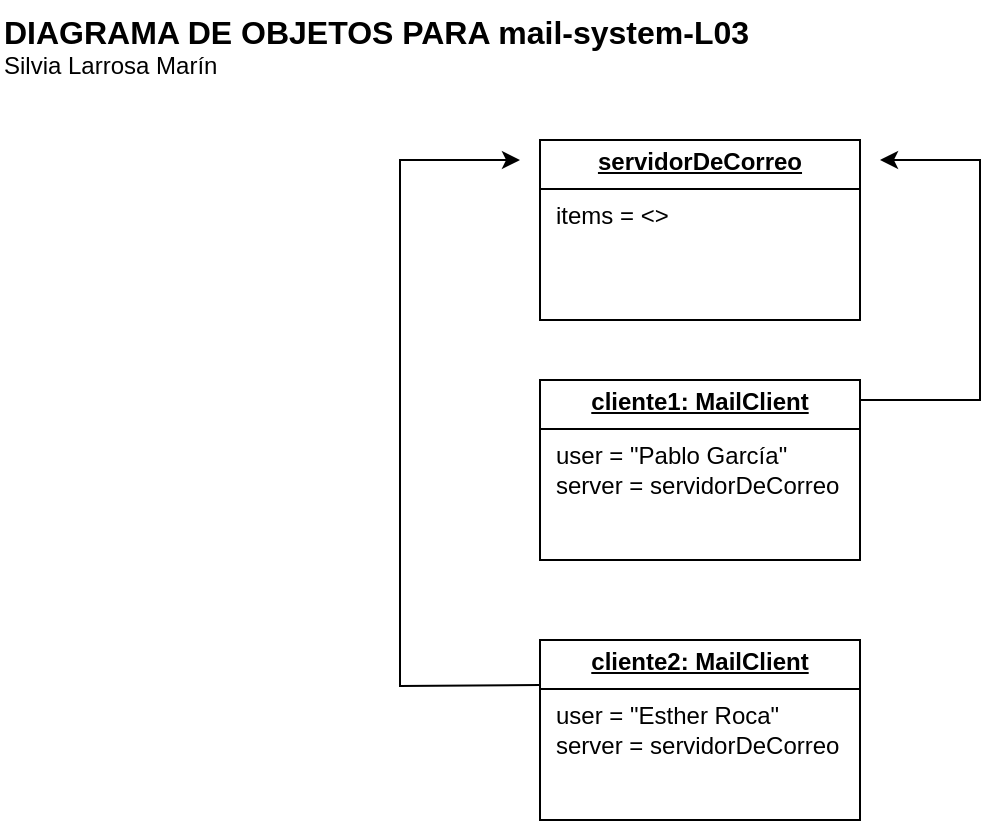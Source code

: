 <mxfile version="28.2.5">
  <diagram name="Página-1" id="l93MWxGLbegN21TK43Um">
    <mxGraphModel dx="2066" dy="937" grid="1" gridSize="10" guides="1" tooltips="1" connect="1" arrows="1" fold="1" page="1" pageScale="1" pageWidth="827" pageHeight="1169" math="0" shadow="0">
      <root>
        <mxCell id="0" />
        <mxCell id="1" parent="0" />
        <mxCell id="3NnzdsYyJ8TNGb7cjwty-1" value="&lt;p style=&quot;margin: 4px 0px 0px; text-align: center; text-decoration: underline;&quot;&gt;&lt;b&gt;servidorDeCorreo&lt;/b&gt;&lt;/p&gt;&lt;hr size=&quot;1&quot; style=&quot;border-style:solid;&quot;&gt;&lt;p style=&quot;margin:0px;margin-left:8px;&quot;&gt;items = &amp;lt;&amp;gt;&lt;/p&gt;" style="verticalAlign=top;align=left;overflow=fill;html=1;whiteSpace=wrap;" vertex="1" parent="1">
          <mxGeometry x="310" y="110" width="160" height="90" as="geometry" />
        </mxCell>
        <mxCell id="3NnzdsYyJ8TNGb7cjwty-2" value="&lt;p style=&quot;margin: 4px 0px 0px; text-align: center; text-decoration: underline;&quot;&gt;&lt;b&gt;cliente1: MailClient&lt;/b&gt;&lt;/p&gt;&lt;hr size=&quot;1&quot; style=&quot;border-style:solid;&quot;&gt;&lt;p style=&quot;margin:0px;margin-left:8px;&quot;&gt;user = &quot;Pablo García&quot;&lt;/p&gt;&lt;p style=&quot;margin:0px;margin-left:8px;&quot;&gt;server = servidorDeCorreo&lt;/p&gt;" style="verticalAlign=top;align=left;overflow=fill;html=1;whiteSpace=wrap;" vertex="1" parent="1">
          <mxGeometry x="310" y="230" width="160" height="90" as="geometry" />
        </mxCell>
        <mxCell id="3NnzdsYyJ8TNGb7cjwty-3" value="&lt;p style=&quot;margin: 4px 0px 0px; text-align: center; text-decoration: underline;&quot;&gt;&lt;b&gt;cliente2: MailClient&lt;/b&gt;&lt;/p&gt;&lt;hr size=&quot;1&quot; style=&quot;border-style:solid;&quot;&gt;&lt;p style=&quot;margin:0px;margin-left:8px;&quot;&gt;user = &quot;Esther Roca&quot;&lt;/p&gt;&lt;p style=&quot;margin:0px;margin-left:8px;&quot;&gt;server = servidorDeCorreo&lt;/p&gt;" style="verticalAlign=top;align=left;overflow=fill;html=1;whiteSpace=wrap;" vertex="1" parent="1">
          <mxGeometry x="310" y="360" width="160" height="90" as="geometry" />
        </mxCell>
        <mxCell id="3NnzdsYyJ8TNGb7cjwty-4" value="" style="endArrow=classic;html=1;rounded=0;exitX=1;exitY=0.111;exitDx=0;exitDy=0;exitPerimeter=0;" edge="1" parent="1" source="3NnzdsYyJ8TNGb7cjwty-2">
          <mxGeometry width="50" height="50" relative="1" as="geometry">
            <mxPoint x="530" y="480" as="sourcePoint" />
            <mxPoint x="480" y="120" as="targetPoint" />
            <Array as="points">
              <mxPoint x="530" y="240" />
              <mxPoint x="530" y="120" />
            </Array>
          </mxGeometry>
        </mxCell>
        <mxCell id="3NnzdsYyJ8TNGb7cjwty-5" value="" style="endArrow=classic;html=1;rounded=0;exitX=0;exitY=0.25;exitDx=0;exitDy=0;" edge="1" parent="1" source="3NnzdsYyJ8TNGb7cjwty-3">
          <mxGeometry width="50" height="50" relative="1" as="geometry">
            <mxPoint x="300" y="380" as="sourcePoint" />
            <mxPoint x="300" y="120" as="targetPoint" />
            <Array as="points">
              <mxPoint x="240" y="383" />
              <mxPoint x="240" y="120" />
            </Array>
          </mxGeometry>
        </mxCell>
        <mxCell id="3NnzdsYyJ8TNGb7cjwty-6" value="&lt;div&gt;&lt;font style=&quot;font-size: 16px;&quot;&gt;&lt;b&gt;DIAGRAMA DE OBJETOS PARA mail-system-L03&lt;/b&gt;&lt;/font&gt;&lt;/div&gt;&lt;div&gt;Silvia Larrosa Marín&lt;/div&gt;" style="text;html=1;whiteSpace=wrap;overflow=hidden;rounded=0;" vertex="1" parent="1">
          <mxGeometry x="40" y="40" width="390" height="120" as="geometry" />
        </mxCell>
      </root>
    </mxGraphModel>
  </diagram>
</mxfile>

